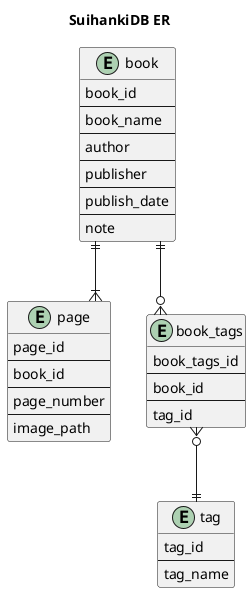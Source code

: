 @startuml

title SuihankiDB ER
skinparam linetype ortho

entity "book" as b {
    book_id
    --
    book_name
    --
    author
    --
    publisher
    --
    publish_date
    --
    note
}
entity "page" as p {
    page_id
    --
    book_id
    --
    page_number
    --
    image_path
}
entity "book_tags" as bt {
    book_tags_id
    --
    book_id
    --
    tag_id
}
entity "tag" as t {
    tag_id
    --
    tag_name
}

b ||--|{ p
b ||--o{ bt
bt }o--|| t

@enduml